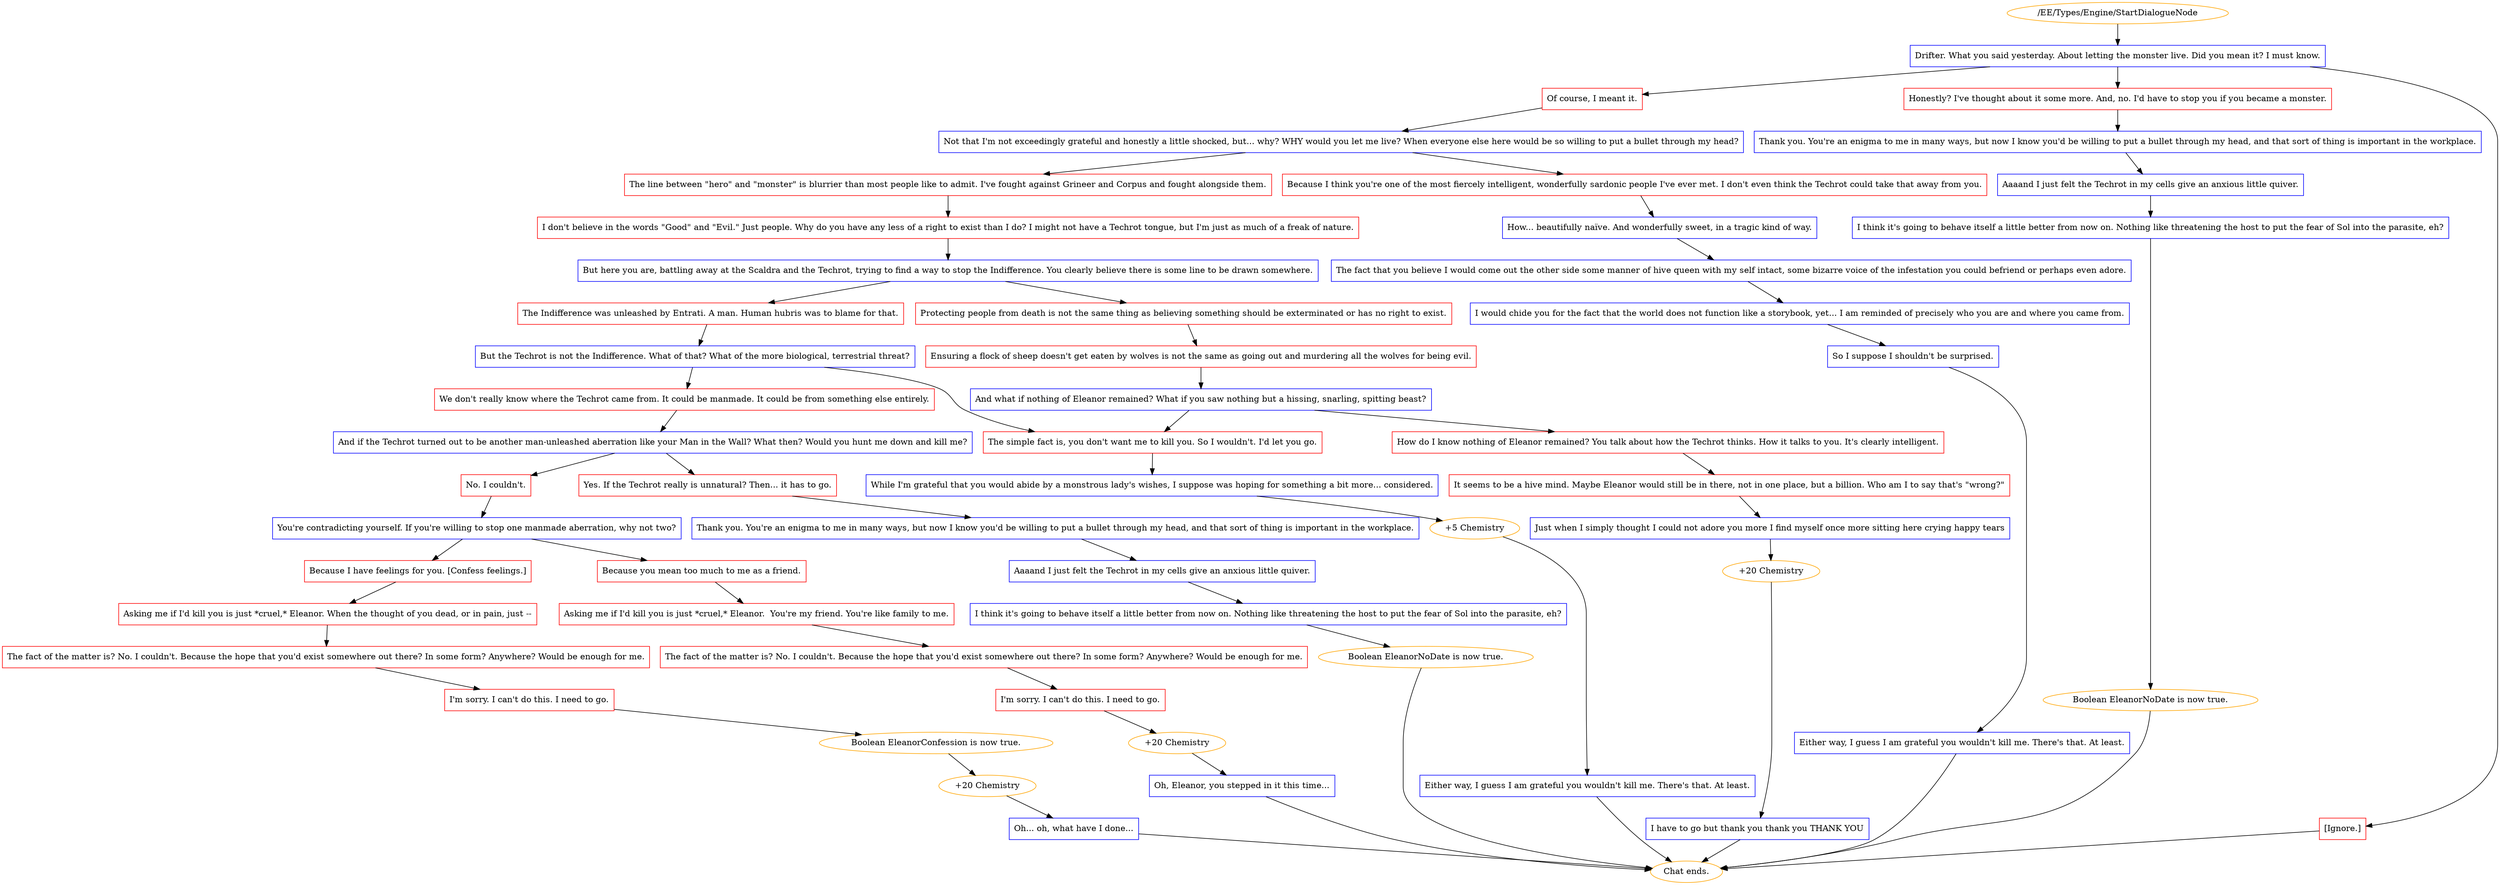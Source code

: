 digraph {
	1458 [label="/EE/Types/Engine/StartDialogueNode",color=orange];
		1458 -> 1459;
	1459 [label="Drifter. What you said yesterday. About letting the monster live. Did you mean it? I must know.",shape=box,color=blue];
		1459 -> 1460;
		1459 -> 1461;
		1459 -> 1462;
	1460 [label="Of course, I meant it.",shape=box,color=red];
		1460 -> 1464;
	1461 [label="Honestly? I've thought about it some more. And, no. I'd have to stop you if you became a monster.",shape=box,color=red];
		1461 -> 1465;
	1462 [label="[Ignore.]",shape=box,color=red];
		1462 -> "Chat ends.";
	1464 [label="Not that I'm not exceedingly grateful and honestly a little shocked, but... why? WHY would you let me live? When everyone else here would be so willing to put a bullet through my head?",shape=box,color=blue];
		1464 -> 1466;
		1464 -> 1467;
	1465 [label="Thank you. You're an enigma to me in many ways, but now I know you'd be willing to put a bullet through my head, and that sort of thing is important in the workplace.",shape=box,color=blue];
		1465 -> 1468;
	"Chat ends." [color=orange];
	1466 [label="The line between \"hero\" and \"monster\" is blurrier than most people like to admit. I've fought against Grineer and Corpus and fought alongside them.",shape=box,color=red];
		1466 -> 1473;
	1467 [label="Because I think you're one of the most fiercely intelligent, wonderfully sardonic people I've ever met. I don't even think the Techrot could take that away from you.",shape=box,color=red];
		1467 -> 1472;
	1468 [label="Aaaand I just felt the Techrot in my cells give an anxious little quiver.",shape=box,color=blue];
		1468 -> 1469;
	1473 [label="I don't believe in the words \"Good\" and \"Evil.\" Just people. Why do you have any less of a right to exist than I do? I might not have a Techrot tongue, but I'm just as much of a freak of nature.",shape=box,color=red];
		1473 -> 1474;
	1472 [label="How... beautifully naïve. And wonderfully sweet, in a tragic kind of way.",shape=box,color=blue];
		1472 -> 1475;
	1469 [label="I think it's going to behave itself a little better from now on. Nothing like threatening the host to put the fear of Sol into the parasite, eh?",shape=box,color=blue];
		1469 -> 1470;
	1474 [label="But here you are, battling away at the Scaldra and the Techrot, trying to find a way to stop the Indifference. You clearly believe there is some line to be drawn somewhere.",shape=box,color=blue];
		1474 -> 1476;
		1474 -> 1477;
	1475 [label="The fact that you believe I would come out the other side some manner of hive queen with my self intact, some bizarre voice of the infestation you could befriend or perhaps even adore.",shape=box,color=blue];
		1475 -> 1479;
	1470 [label="Boolean EleanorNoDate is now true.",color=orange];
		1470 -> "Chat ends.";
	1476 [label="The Indifference was unleashed by Entrati. A man. Human hubris was to blame for that.",shape=box,color=red];
		1476 -> 1483;
	1477 [label="Protecting people from death is not the same thing as believing something should be exterminated or has no right to exist.",shape=box,color=red];
		1477 -> 1478;
	1479 [label="I would chide you for the fact that the world does not function like a storybook, yet... I am reminded of precisely who you are and where you came from.",shape=box,color=blue];
		1479 -> 1480;
	"Chat ends." [color=orange];
	1483 [label="But the Techrot is not the Indifference. What of that? What of the more biological, terrestrial threat?",shape=box,color=blue];
		1483 -> 1485;
		1483 -> 1486;
	1478 [label="Ensuring a flock of sheep doesn't get eaten by wolves is not the same as going out and murdering all the wolves for being evil.",shape=box,color=red];
		1478 -> 1484;
	1480 [label="So I suppose I shouldn't be surprised.",shape=box,color=blue];
		1480 -> 1481;
	1485 [label="We don't really know where the Techrot came from. It could be manmade. It could be from something else entirely.",shape=box,color=red];
		1485 -> 1488;
	1486 [label="The simple fact is, you don't want me to kill you. So I wouldn't. I'd let you go.",shape=box,color=red];
		1486 -> 1489;
	1484 [label="And what if nothing of Eleanor remained? What if you saw nothing but a hissing, snarling, spitting beast?",shape=box,color=blue];
		1484 -> 1487;
		1484 -> 1486;
	1481 [label="Either way, I guess I am grateful you wouldn't kill me. There's that. At least.",shape=box,color=blue];
		1481 -> "Chat ends.";
	1488 [label="And if the Techrot turned out to be another man-unleashed aberration like your Man in the Wall? What then? Would you hunt me down and kill me?",shape=box,color=blue];
		1488 -> 1491;
		1488 -> 1492;
	1489 [label="While I'm grateful that you would abide by a monstrous lady's wishes, I suppose was hoping for something a bit more... considered.",shape=box,color=blue];
		1489 -> 1498;
	1487 [label="How do I know nothing of Eleanor remained? You talk about how the Techrot thinks. How it talks to you. It's clearly intelligent.",shape=box,color=red];
		1487 -> 1490;
	"Chat ends." [color=orange];
	1491 [label="No. I couldn't.",shape=box,color=red];
		1491 -> 1500;
	1492 [label="Yes. If the Techrot really is unnatural? Then... it has to go.",shape=box,color=red];
		1492 -> 1501;
	1498 [label="+5 Chemistry",color=orange];
		1498 -> 1493;
	1490 [label="It seems to be a hive mind. Maybe Eleanor would still be in there, not in one place, but a billion. Who am I to say that's \"wrong?\"",shape=box,color=red];
		1490 -> 1494;
	1500 [label="You're contradicting yourself. If you're willing to stop one manmade aberration, why not two?",shape=box,color=blue];
		1500 -> 1506;
		1500 -> 1507;
	1501 [label="Thank you. You're an enigma to me in many ways, but now I know you'd be willing to put a bullet through my head, and that sort of thing is important in the workplace.",shape=box,color=blue];
		1501 -> 1502;
	1493 [label="Either way, I guess I am grateful you wouldn't kill me. There's that. At least.",shape=box,color=blue];
		1493 -> "Chat ends.";
	1494 [label="Just when I simply thought I could not adore you more I find myself once more sitting here crying happy tears",shape=box,color=blue];
		1494 -> 1496;
	1506 [label="Because I have feelings for you. [Confess feelings.]",shape=box,color=red];
		1506 -> 1508;
	1507 [label="Because you mean too much to me as a friend.",shape=box,color=red];
		1507 -> 1509;
	1502 [label="Aaaand I just felt the Techrot in my cells give an anxious little quiver.",shape=box,color=blue];
		1502 -> 1503;
	"Chat ends." [color=orange];
	1496 [label="+20 Chemistry",color=orange];
		1496 -> 1495;
	1508 [label="Asking me if I'd kill you is just *cruel,* Eleanor. When the thought of you dead, or in pain, just --",shape=box,color=red];
		1508 -> 1510;
	1509 [label="Asking me if I'd kill you is just *cruel,* Eleanor.  You're my friend. You're like family to me.",shape=box,color=red];
		1509 -> 1511;
	1503 [label="I think it's going to behave itself a little better from now on. Nothing like threatening the host to put the fear of Sol into the parasite, eh?",shape=box,color=blue];
		1503 -> 1504;
	1495 [label="I have to go but thank you thank you THANK YOU",shape=box,color=blue];
		1495 -> "Chat ends.";
	1510 [label="The fact of the matter is? No. I couldn't. Because the hope that you'd exist somewhere out there? In some form? Anywhere? Would be enough for me.",shape=box,color=red];
		1510 -> 1512;
	1511 [label="The fact of the matter is? No. I couldn't. Because the hope that you'd exist somewhere out there? In some form? Anywhere? Would be enough for me.",shape=box,color=red];
		1511 -> 1513;
	1504 [label="Boolean EleanorNoDate is now true.",color=orange];
		1504 -> "Chat ends.";
	"Chat ends." [color=orange];
	1512 [label="I'm sorry. I can't do this. I need to go.",shape=box,color=red];
		1512 -> 1514;
	1513 [label="I'm sorry. I can't do this. I need to go.",shape=box,color=red];
		1513 -> 1518;
	"Chat ends." [color=orange];
	1514 [label="Boolean EleanorConfession is now true.",color=orange];
		1514 -> 1516;
	1518 [label="+20 Chemistry",color=orange];
		1518 -> 1520;
	1516 [label="+20 Chemistry",color=orange];
		1516 -> 1515;
	1520 [label="Oh, Eleanor, you stepped in it this time...",shape=box,color=blue];
		1520 -> "Chat ends.";
	1515 [label="Oh... oh, what have I done...",shape=box,color=blue];
		1515 -> "Chat ends.";
	"Chat ends." [color=orange];
	"Chat ends." [color=orange];
}